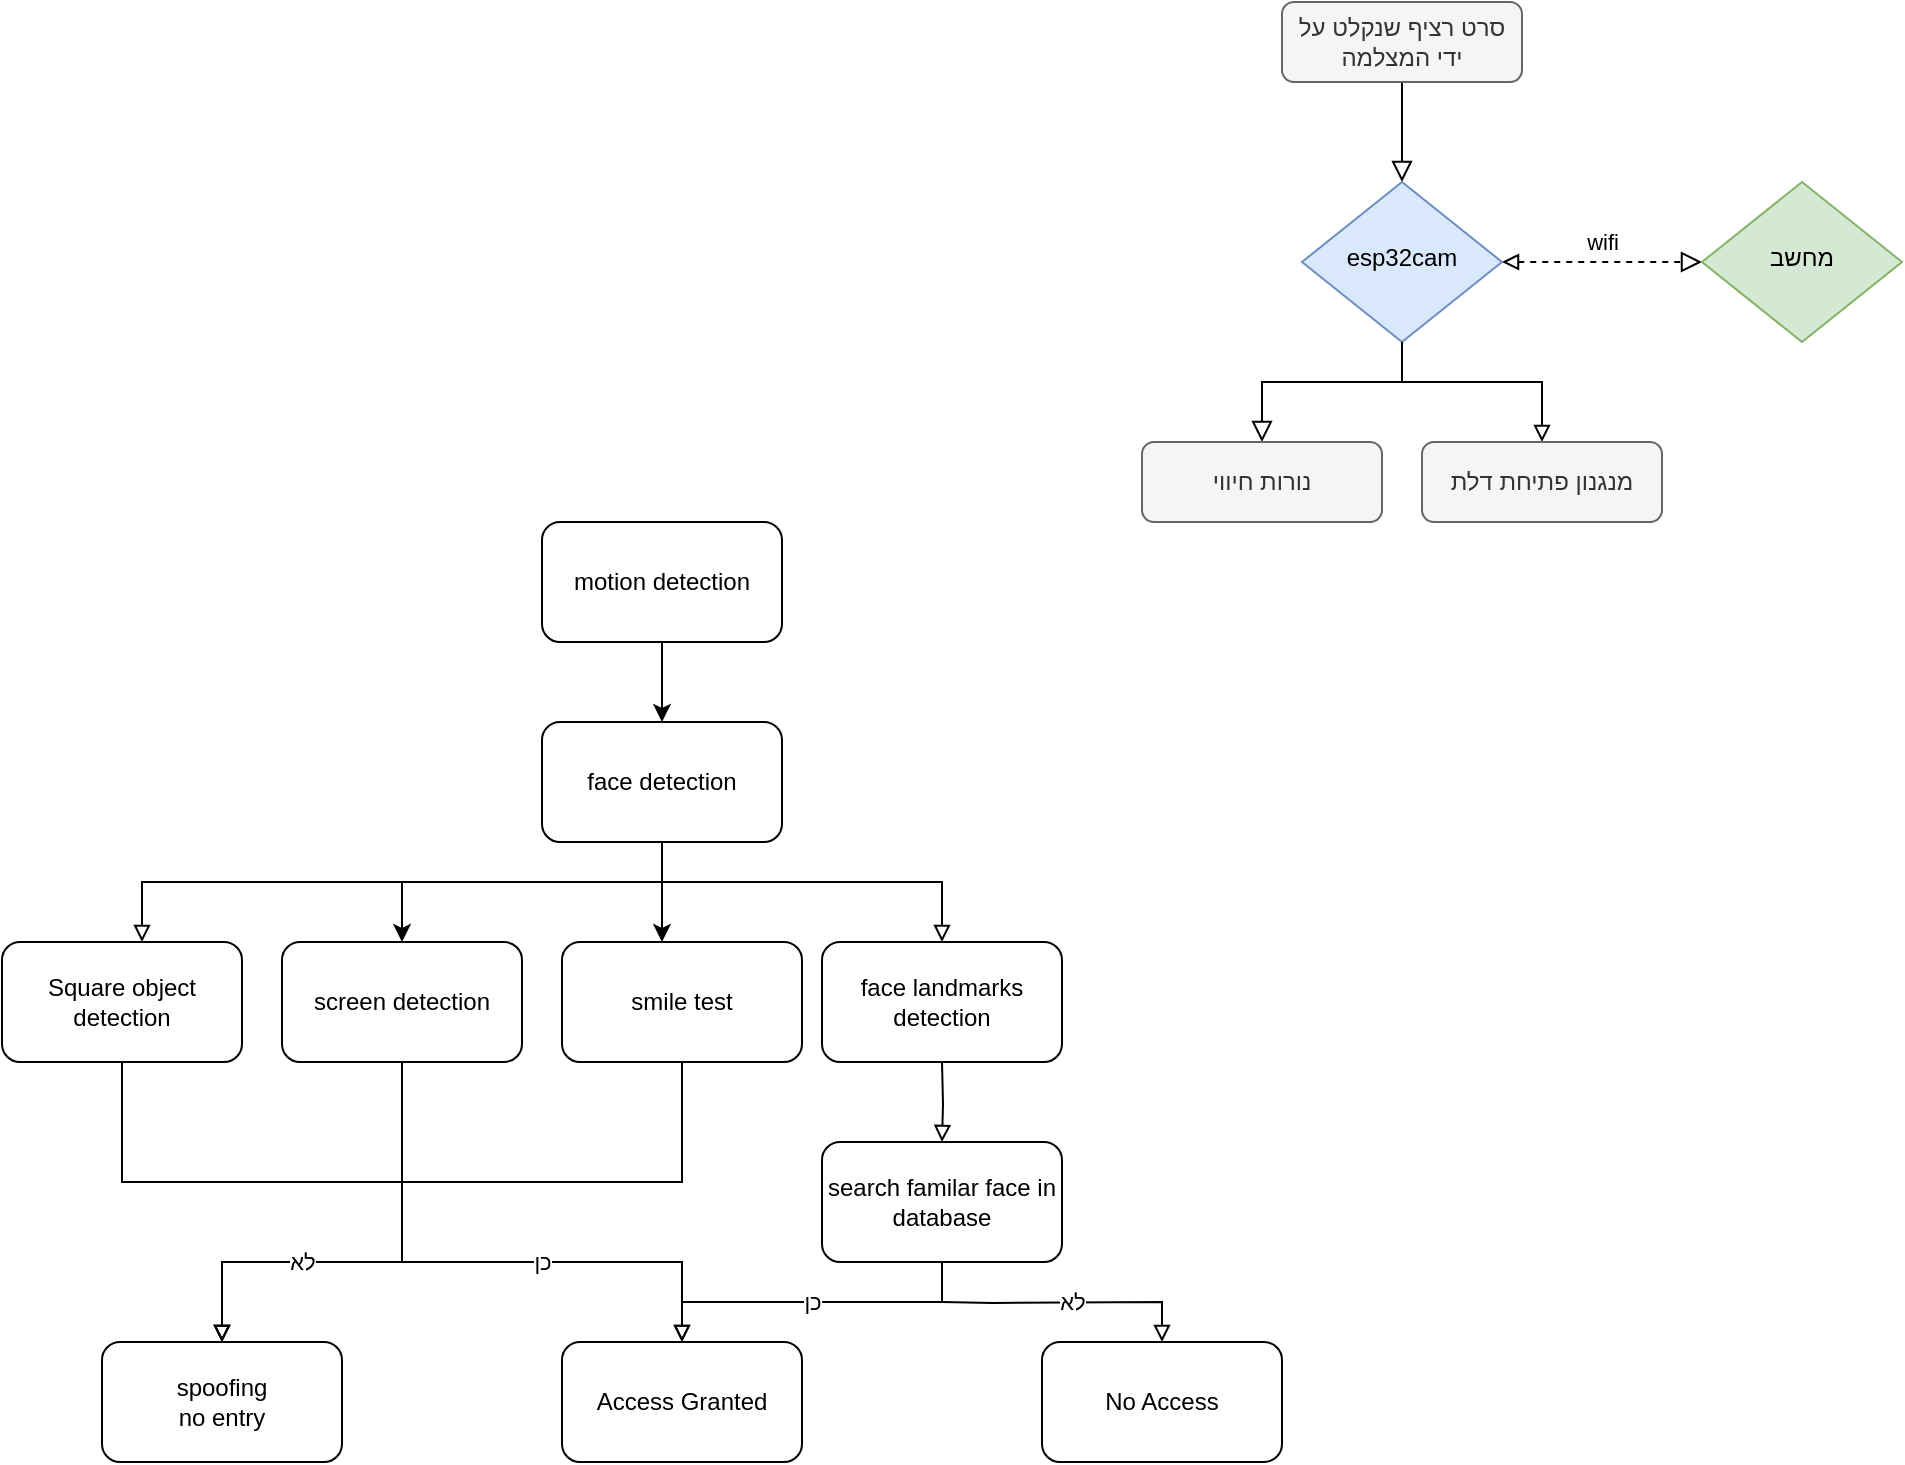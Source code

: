 <mxfile version="20.5.3" type="device"><diagram id="C5RBs43oDa-KdzZeNtuy" name="Page-1"><mxGraphModel dx="2127" dy="641" grid="1" gridSize="10" guides="1" tooltips="1" connect="1" arrows="1" fold="1" page="1" pageScale="1" pageWidth="827" pageHeight="1169" math="0" shadow="0"><root><mxCell id="WIyWlLk6GJQsqaUBKTNV-0"/><mxCell id="WIyWlLk6GJQsqaUBKTNV-1" parent="WIyWlLk6GJQsqaUBKTNV-0"/><mxCell id="WIyWlLk6GJQsqaUBKTNV-2" value="" style="rounded=0;html=1;jettySize=auto;orthogonalLoop=1;fontSize=11;endArrow=block;endFill=0;endSize=8;strokeWidth=1;shadow=0;labelBackgroundColor=none;edgeStyle=orthogonalEdgeStyle;" parent="WIyWlLk6GJQsqaUBKTNV-1" source="WIyWlLk6GJQsqaUBKTNV-3" target="WIyWlLk6GJQsqaUBKTNV-6" edge="1"><mxGeometry relative="1" as="geometry"/></mxCell><mxCell id="WIyWlLk6GJQsqaUBKTNV-3" value="סרט רציף שנקלט על ידי המצלמה" style="rounded=1;whiteSpace=wrap;html=1;fontSize=12;glass=0;strokeWidth=1;shadow=0;fillColor=#f5f5f5;fontColor=#333333;strokeColor=#666666;" parent="WIyWlLk6GJQsqaUBKTNV-1" vertex="1"><mxGeometry x="390" y="70" width="120" height="40" as="geometry"/></mxCell><mxCell id="WIyWlLk6GJQsqaUBKTNV-4" value="" style="rounded=0;html=1;jettySize=auto;orthogonalLoop=1;fontSize=11;endArrow=block;endFill=0;endSize=8;strokeWidth=1;shadow=0;labelBackgroundColor=none;edgeStyle=orthogonalEdgeStyle;entryX=0.5;entryY=0;entryDx=0;entryDy=0;" parent="WIyWlLk6GJQsqaUBKTNV-1" source="WIyWlLk6GJQsqaUBKTNV-6" target="WIyWlLk6GJQsqaUBKTNV-12" edge="1"><mxGeometry y="20" relative="1" as="geometry"><mxPoint as="offset"/><mxPoint x="380" y="280" as="targetPoint"/><Array as="points"><mxPoint x="450" y="260"/><mxPoint x="380" y="260"/></Array></mxGeometry></mxCell><mxCell id="WIyWlLk6GJQsqaUBKTNV-5" value="wifi" style="edgeStyle=orthogonalEdgeStyle;rounded=0;html=1;jettySize=auto;orthogonalLoop=1;fontSize=11;endArrow=block;endFill=0;endSize=8;strokeWidth=1;shadow=0;labelBackgroundColor=none;startArrow=block;startFill=0;entryX=0;entryY=0.5;entryDx=0;entryDy=0;dashed=1;" parent="WIyWlLk6GJQsqaUBKTNV-1" source="WIyWlLk6GJQsqaUBKTNV-6" target="7quVqTVk9GSyofwjFRnD-0" edge="1"><mxGeometry y="10" relative="1" as="geometry"><mxPoint as="offset"/><mxPoint x="550" y="200" as="targetPoint"/></mxGeometry></mxCell><mxCell id="WIyWlLk6GJQsqaUBKTNV-6" value="esp32cam" style="rhombus;whiteSpace=wrap;html=1;shadow=0;fontFamily=Helvetica;fontSize=12;align=center;strokeWidth=1;spacing=6;spacingTop=-4;fillColor=#dae8fc;strokeColor=#6c8ebf;" parent="WIyWlLk6GJQsqaUBKTNV-1" vertex="1"><mxGeometry x="400" y="160" width="100" height="80" as="geometry"/></mxCell><mxCell id="WIyWlLk6GJQsqaUBKTNV-12" value="&lt;div&gt;נורות חיווי&lt;/div&gt;" style="rounded=1;whiteSpace=wrap;html=1;fontSize=12;glass=0;strokeWidth=1;shadow=0;fillColor=#f5f5f5;fontColor=#333333;strokeColor=#666666;" parent="WIyWlLk6GJQsqaUBKTNV-1" vertex="1"><mxGeometry x="320" y="290" width="120" height="40" as="geometry"/></mxCell><mxCell id="7quVqTVk9GSyofwjFRnD-0" value="מחשב" style="rhombus;whiteSpace=wrap;html=1;shadow=0;fontFamily=Helvetica;fontSize=12;align=center;strokeWidth=1;spacing=6;spacingTop=-4;fillColor=#d5e8d4;strokeColor=#82b366;" parent="WIyWlLk6GJQsqaUBKTNV-1" vertex="1"><mxGeometry x="600" y="160" width="100" height="80" as="geometry"/></mxCell><mxCell id="7quVqTVk9GSyofwjFRnD-2" style="edgeStyle=orthogonalEdgeStyle;rounded=0;orthogonalLoop=1;jettySize=auto;html=1;entryX=0.5;entryY=1;entryDx=0;entryDy=0;endArrow=none;endFill=0;startArrow=block;startFill=0;" parent="WIyWlLk6GJQsqaUBKTNV-1" source="7quVqTVk9GSyofwjFRnD-1" target="WIyWlLk6GJQsqaUBKTNV-6" edge="1"><mxGeometry relative="1" as="geometry"><mxPoint x="450" y="260" as="targetPoint"/><Array as="points"><mxPoint x="520" y="260"/><mxPoint x="450" y="260"/></Array></mxGeometry></mxCell><mxCell id="7quVqTVk9GSyofwjFRnD-1" value="מנגנון פתיחת דלת" style="rounded=1;whiteSpace=wrap;html=1;fontSize=12;glass=0;strokeWidth=1;shadow=0;fillColor=#f5f5f5;fontColor=#333333;strokeColor=#666666;" parent="WIyWlLk6GJQsqaUBKTNV-1" vertex="1"><mxGeometry x="460" y="290" width="120" height="40" as="geometry"/></mxCell><mxCell id="U0JjmJm2Rp5KRSZrp8Xi-19" value="" style="group" vertex="1" connectable="0" parent="WIyWlLk6GJQsqaUBKTNV-1"><mxGeometry x="-250" y="330" width="640" height="470" as="geometry"/></mxCell><mxCell id="7quVqTVk9GSyofwjFRnD-13" style="edgeStyle=orthogonalEdgeStyle;rounded=0;orthogonalLoop=1;jettySize=auto;html=1;exitX=0.5;exitY=1;exitDx=0;exitDy=0;entryX=0.5;entryY=0;entryDx=0;entryDy=0;startArrow=none;startFill=0;endArrow=block;endFill=0;" parent="U0JjmJm2Rp5KRSZrp8Xi-19" source="7quVqTVk9GSyofwjFRnD-3" edge="1"><mxGeometry relative="1" as="geometry"><mxPoint x="470" y="210" as="targetPoint"/><Array as="points"><mxPoint x="330" y="180"/><mxPoint x="470" y="180"/></Array></mxGeometry></mxCell><mxCell id="7quVqTVk9GSyofwjFRnD-3" value="face detection" style="rounded=1;whiteSpace=wrap;html=1;" parent="U0JjmJm2Rp5KRSZrp8Xi-19" vertex="1"><mxGeometry x="270" y="100" width="120" height="60" as="geometry"/></mxCell><mxCell id="7quVqTVk9GSyofwjFRnD-15" style="edgeStyle=orthogonalEdgeStyle;rounded=0;orthogonalLoop=1;jettySize=auto;html=1;entryX=0.5;entryY=0;entryDx=0;entryDy=0;startArrow=none;startFill=0;endArrow=block;endFill=0;" parent="U0JjmJm2Rp5KRSZrp8Xi-19" target="7quVqTVk9GSyofwjFRnD-6" edge="1"><mxGeometry relative="1" as="geometry"><mxPoint x="470" y="270" as="sourcePoint"/></mxGeometry></mxCell><mxCell id="7quVqTVk9GSyofwjFRnD-5" value="Square object detection" style="rounded=1;whiteSpace=wrap;html=1;" parent="U0JjmJm2Rp5KRSZrp8Xi-19" vertex="1"><mxGeometry y="210" width="120" height="60" as="geometry"/></mxCell><mxCell id="7quVqTVk9GSyofwjFRnD-12" style="edgeStyle=orthogonalEdgeStyle;rounded=0;orthogonalLoop=1;jettySize=auto;html=1;exitX=0.5;exitY=1;exitDx=0;exitDy=0;startArrow=none;startFill=0;endArrow=block;endFill=0;" parent="U0JjmJm2Rp5KRSZrp8Xi-19" source="7quVqTVk9GSyofwjFRnD-3" target="7quVqTVk9GSyofwjFRnD-5" edge="1"><mxGeometry relative="1" as="geometry"><Array as="points"><mxPoint x="330" y="180"/><mxPoint x="70" y="180"/></Array></mxGeometry></mxCell><mxCell id="7quVqTVk9GSyofwjFRnD-6" value="search familar face in database" style="rounded=1;whiteSpace=wrap;html=1;" parent="U0JjmJm2Rp5KRSZrp8Xi-19" vertex="1"><mxGeometry x="410" y="310" width="120" height="60" as="geometry"/></mxCell><mxCell id="U0JjmJm2Rp5KRSZrp8Xi-18" value="כן" style="edgeStyle=orthogonalEdgeStyle;rounded=0;orthogonalLoop=1;jettySize=auto;html=1;endArrow=none;endFill=0;startArrow=block;startFill=0;" edge="1" parent="U0JjmJm2Rp5KRSZrp8Xi-19" source="7quVqTVk9GSyofwjFRnD-8"><mxGeometry relative="1" as="geometry"><mxPoint x="200" y="330" as="targetPoint"/><Array as="points"><mxPoint x="340" y="370"/><mxPoint x="200" y="370"/></Array></mxGeometry></mxCell><mxCell id="7quVqTVk9GSyofwjFRnD-8" value="Access Granted" style="rounded=1;whiteSpace=wrap;html=1;" parent="U0JjmJm2Rp5KRSZrp8Xi-19" vertex="1"><mxGeometry x="280" y="410" width="120" height="60" as="geometry"/></mxCell><mxCell id="7quVqTVk9GSyofwjFRnD-32" value="כן" style="edgeStyle=orthogonalEdgeStyle;rounded=0;orthogonalLoop=1;jettySize=auto;html=1;startArrow=none;startFill=0;endArrow=block;endFill=0;entryX=0.5;entryY=0;entryDx=0;entryDy=0;" parent="U0JjmJm2Rp5KRSZrp8Xi-19" source="7quVqTVk9GSyofwjFRnD-6" edge="1" target="7quVqTVk9GSyofwjFRnD-8"><mxGeometry relative="1" as="geometry"><mxPoint x="420" y="520" as="targetPoint"/><Array as="points"><mxPoint x="470" y="390"/><mxPoint x="340" y="390"/></Array></mxGeometry></mxCell><mxCell id="7quVqTVk9GSyofwjFRnD-19" value="לא" style="edgeStyle=orthogonalEdgeStyle;rounded=0;orthogonalLoop=1;jettySize=auto;html=1;startArrow=none;startFill=0;endArrow=block;endFill=0;" parent="U0JjmJm2Rp5KRSZrp8Xi-19" target="7quVqTVk9GSyofwjFRnD-10" edge="1"><mxGeometry relative="1" as="geometry"><mxPoint x="470" y="390" as="sourcePoint"/></mxGeometry></mxCell><mxCell id="7quVqTVk9GSyofwjFRnD-10" value="No Access" style="rounded=1;whiteSpace=wrap;html=1;" parent="U0JjmJm2Rp5KRSZrp8Xi-19" vertex="1"><mxGeometry x="520" y="410" width="120" height="60" as="geometry"/></mxCell><mxCell id="7quVqTVk9GSyofwjFRnD-25" value="&lt;div&gt;spoofing&lt;/div&gt;&lt;div&gt;no entry&lt;br&gt;&lt;/div&gt;" style="rounded=1;whiteSpace=wrap;html=1;" parent="U0JjmJm2Rp5KRSZrp8Xi-19" vertex="1"><mxGeometry x="50" y="410" width="120" height="60" as="geometry"/></mxCell><mxCell id="U0JjmJm2Rp5KRSZrp8Xi-15" style="edgeStyle=orthogonalEdgeStyle;rounded=0;orthogonalLoop=1;jettySize=auto;html=1;entryX=0.5;entryY=0;entryDx=0;entryDy=0;endArrow=block;endFill=0;" edge="1" parent="U0JjmJm2Rp5KRSZrp8Xi-19" source="7quVqTVk9GSyofwjFRnD-5" target="7quVqTVk9GSyofwjFRnD-25"><mxGeometry relative="1" as="geometry"><mxPoint x="140" y="410" as="targetPoint"/><Array as="points"><mxPoint x="60" y="330"/><mxPoint x="200" y="330"/><mxPoint x="200" y="370"/><mxPoint x="110" y="370"/></Array></mxGeometry></mxCell><mxCell id="U0JjmJm2Rp5KRSZrp8Xi-14" style="edgeStyle=orthogonalEdgeStyle;rounded=0;orthogonalLoop=1;jettySize=auto;html=1;entryX=0.5;entryY=0;entryDx=0;entryDy=0;endArrow=block;endFill=0;" edge="1" parent="U0JjmJm2Rp5KRSZrp8Xi-19" source="U0JjmJm2Rp5KRSZrp8Xi-0" target="7quVqTVk9GSyofwjFRnD-25"><mxGeometry relative="1" as="geometry"><Array as="points"><mxPoint x="200" y="370"/><mxPoint x="110" y="370"/></Array></mxGeometry></mxCell><mxCell id="U0JjmJm2Rp5KRSZrp8Xi-0" value="screen detection" style="rounded=1;whiteSpace=wrap;html=1;" vertex="1" parent="U0JjmJm2Rp5KRSZrp8Xi-19"><mxGeometry x="140" y="210" width="120" height="60" as="geometry"/></mxCell><mxCell id="U0JjmJm2Rp5KRSZrp8Xi-4" style="edgeStyle=orthogonalEdgeStyle;rounded=0;orthogonalLoop=1;jettySize=auto;html=1;" edge="1" parent="U0JjmJm2Rp5KRSZrp8Xi-19" source="7quVqTVk9GSyofwjFRnD-3" target="U0JjmJm2Rp5KRSZrp8Xi-0"><mxGeometry relative="1" as="geometry"><Array as="points"><mxPoint x="330" y="180"/><mxPoint x="200" y="180"/></Array></mxGeometry></mxCell><mxCell id="U0JjmJm2Rp5KRSZrp8Xi-16" value="לא" style="edgeStyle=orthogonalEdgeStyle;rounded=0;orthogonalLoop=1;jettySize=auto;html=1;entryX=0.5;entryY=0;entryDx=0;entryDy=0;endArrow=block;endFill=0;" edge="1" parent="U0JjmJm2Rp5KRSZrp8Xi-19" source="U0JjmJm2Rp5KRSZrp8Xi-1" target="7quVqTVk9GSyofwjFRnD-25"><mxGeometry x="0.568" relative="1" as="geometry"><mxPoint x="140" y="410" as="targetPoint"/><Array as="points"><mxPoint x="340" y="330"/><mxPoint x="200" y="330"/><mxPoint x="200" y="370"/><mxPoint x="110" y="370"/></Array><mxPoint as="offset"/></mxGeometry></mxCell><mxCell id="U0JjmJm2Rp5KRSZrp8Xi-1" value="smile test" style="rounded=1;whiteSpace=wrap;html=1;" vertex="1" parent="U0JjmJm2Rp5KRSZrp8Xi-19"><mxGeometry x="280" y="210" width="120" height="60" as="geometry"/></mxCell><mxCell id="U0JjmJm2Rp5KRSZrp8Xi-5" style="edgeStyle=orthogonalEdgeStyle;rounded=0;orthogonalLoop=1;jettySize=auto;html=1;" edge="1" parent="U0JjmJm2Rp5KRSZrp8Xi-19" source="7quVqTVk9GSyofwjFRnD-3" target="U0JjmJm2Rp5KRSZrp8Xi-1"><mxGeometry relative="1" as="geometry"><Array as="points"><mxPoint x="330" y="200"/><mxPoint x="330" y="200"/></Array></mxGeometry></mxCell><mxCell id="U0JjmJm2Rp5KRSZrp8Xi-6" value="face landmarks detection" style="rounded=1;whiteSpace=wrap;html=1;" vertex="1" parent="U0JjmJm2Rp5KRSZrp8Xi-19"><mxGeometry x="410" y="210" width="120" height="60" as="geometry"/></mxCell><mxCell id="U0JjmJm2Rp5KRSZrp8Xi-13" style="edgeStyle=orthogonalEdgeStyle;rounded=0;orthogonalLoop=1;jettySize=auto;html=1;" edge="1" parent="U0JjmJm2Rp5KRSZrp8Xi-19" source="U0JjmJm2Rp5KRSZrp8Xi-12" target="7quVqTVk9GSyofwjFRnD-3"><mxGeometry relative="1" as="geometry"/></mxCell><mxCell id="U0JjmJm2Rp5KRSZrp8Xi-12" value="motion detection" style="rounded=1;whiteSpace=wrap;html=1;" vertex="1" parent="U0JjmJm2Rp5KRSZrp8Xi-19"><mxGeometry x="270" width="120" height="60" as="geometry"/></mxCell></root></mxGraphModel></diagram></mxfile>